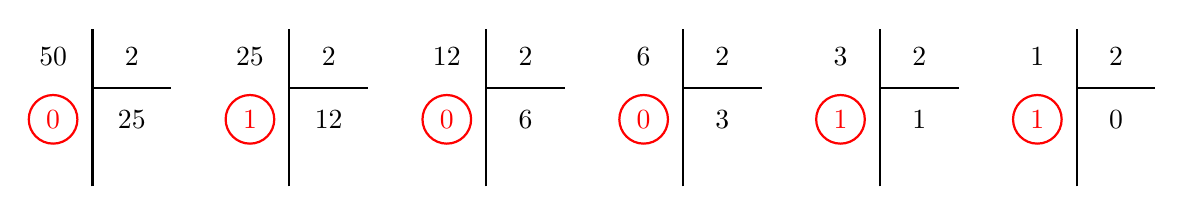 \begin{tikzpicture}

%\draw[<-,>=latex,ultra thick,red] (-0.5,-1.75)--(8.5,-1.75);

\begin{scope}
  \draw[thick] (0,0) -- (1,0);
  \draw[thick] (0,-1.25) -- (0,0.75);

  \node at (0.5,0.4) {$2$};

  \node at (-0.5,0.4) {$50$};
  \node at (0.5,-0.4) {$25$};
  \node[thick, red, draw, circle] at (-0.5,-0.4) {$0$};
\end{scope}

\begin{scope}[xshift=2.5cm]
  \draw[thick] (0,0) -- (1,0);
  \draw[thick] (0,-1.25) -- (0,0.75);

  \node at (0.5,0.4) {$2$};

  \node at (-0.5,0.4) {$25$};
  \node at (0.5,-0.4) {$12$};
  \node[thick, red, draw, circle] at (-0.5,-0.4) {$1$};
\end{scope}


\begin{scope}[xshift=5cm]
  \draw[thick] (0,0) -- (1,0);
  \draw[thick] (0,-1.25) -- (0,0.75);

  \node at (0.5,0.4) {$2$};

  \node at (-0.5,0.4) {$12$};
  \node at (0.5,-0.4) {$6$};
  \node[thick, red, draw, circle] at (-0.5,-0.4) {$0$};
\end{scope}


\begin{scope}[xshift=7.5cm]
  \draw[thick] (0,0) -- (1,0);
  \draw[thick] (0,-1.25) -- (0,0.75);

  \node at (0.5,0.4) {$2$};

  \node at (-0.5,0.4) {$6$};
  \node at (0.5,-0.4) {$3$};
  \node[thick, red, draw, circle] at (-0.5,-0.4) {$0$};
\end{scope}

\begin{scope}[xshift=10cm]
  \draw[thick] (0,0) -- (1,0);
  \draw[thick] (0,-1.25) -- (0,0.75);

  \node at (0.5,0.4) {$2$};

  \node at (-0.5,0.4) {$3$};
  \node at (0.5,-0.4) {$1$};
  \node[thick, red, draw, circle] at (-0.5,-0.4) {$1$};
\end{scope}

\begin{scope}[xshift=12.5cm]
  \draw[thick] (0,0) -- (1,0);
  \draw[thick] (0,-1.25) -- (0,0.75);

  \node at (0.5,0.4) {$2$};

  \node at (-0.5,0.4) {$1$};
  \node at (0.5,-0.4) {$0$};
  \node[thick, red, draw, circle] at (-0.5,-0.4) {$1$};
\end{scope}

\end{tikzpicture}